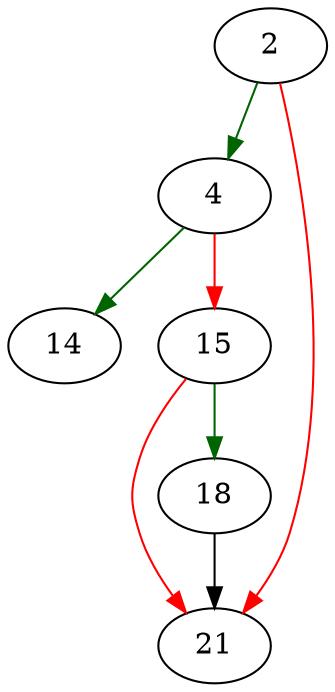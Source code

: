 strict digraph "main" {
	// Node definitions.
	2 [entry=true];
	4;
	21;
	14;
	15;
	18;

	// Edge definitions.
	2 -> 4 [
		color=darkgreen
		cond=true
	];
	2 -> 21 [
		color=red
		cond=false
	];
	4 -> 14 [
		color=darkgreen
		cond=true
	];
	4 -> 15 [
		color=red
		cond=false
	];
	15 -> 21 [
		color=red
		cond=false
	];
	15 -> 18 [
		color=darkgreen
		cond=true
	];
	18 -> 21;
}